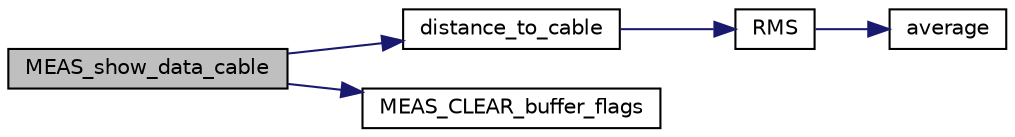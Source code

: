digraph "MEAS_show_data_cable"
{
 // LATEX_PDF_SIZE
  edge [fontname="Helvetica",fontsize="10",labelfontname="Helvetica",labelfontsize="10"];
  node [fontname="Helvetica",fontsize="10",shape=record];
  rankdir="LR";
  Node1 [label="MEAS_show_data_cable",height=0.2,width=0.4,color="black", fillcolor="grey75", style="filled", fontcolor="black",tooltip="Function for displaying the cable data."];
  Node1 -> Node2 [color="midnightblue",fontsize="10",style="solid",fontname="Helvetica"];
  Node2 [label="distance_to_cable",height=0.2,width=0.4,color="black", fillcolor="white", style="filled",URL="$calculations_8c.html#a3d1bc57383776cf9d42aa4fb9c8e853f",tooltip="find the distance between device and cable"];
  Node2 -> Node3 [color="midnightblue",fontsize="10",style="solid",fontname="Helvetica"];
  Node3 [label="RMS",height=0.2,width=0.4,color="black", fillcolor="white", style="filled",URL="$calculations_8c.html#a39bf427413a48d2cc90ec77338582b0f",tooltip="calculate the RMS value"];
  Node3 -> Node4 [color="midnightblue",fontsize="10",style="solid",fontname="Helvetica"];
  Node4 [label="average",height=0.2,width=0.4,color="black", fillcolor="white", style="filled",URL="$calculations_8c.html#ab5761cae48de087da1a910559f0e77f0",tooltip="calculate the average of the ADC samples"];
  Node1 -> Node5 [color="midnightblue",fontsize="10",style="solid",fontname="Helvetica"];
  Node5 [label="MEAS_CLEAR_buffer_flags",height=0.2,width=0.4,color="black", fillcolor="white", style="filled",URL="$measuring_8c.html#a0043f3569cf86ad844cab68ee99fa03d",tooltip="Clears buffer and flag   This function get's called after the data is displayed   Only the ADC_sample..."];
}

